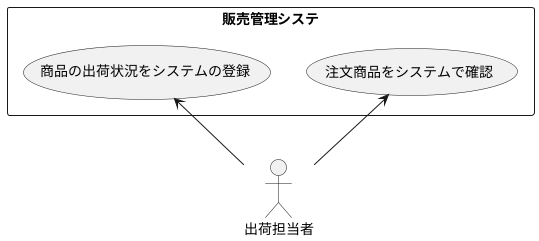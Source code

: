 @startuml 盛岡商事

actor 出荷担当者
rectangle 販売管理システ{
usecase 注文商品をシステムで確認
usecase 商品の出荷状況をシステムの登録
}

注文商品をシステムで確認 <-- 出荷担当者
商品の出荷状況をシステムの登録 <-- 出荷担当者

@enduml